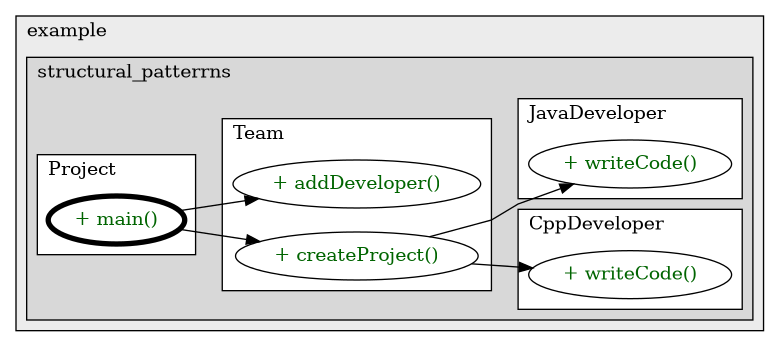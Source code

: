 @startuml

/' diagram meta data start
config=CallConfiguration;
{
  "rootMethod": "org.example.structural_patterrns.composite.Project#main(String[])",
  "projectClassification": {
    "searchMode": "OpenProject", // OpenProject, AllProjects
    "includedProjects": "",
    "pathEndKeywords": "*.impl",
    "isClientPath": "",
    "isClientName": "",
    "isTestPath": "",
    "isTestName": "",
    "isMappingPath": "",
    "isMappingName": "",
    "isDataAccessPath": "",
    "isDataAccessName": "",
    "isDataStructurePath": "",
    "isDataStructureName": "",
    "isInterfaceStructuresPath": "",
    "isInterfaceStructuresName": "",
    "isEntryPointPath": "",
    "isEntryPointName": "",
    "treatFinalFieldsAsMandatory": false
  },
  "graphRestriction": {
    "classPackageExcludeFilter": "",
    "classPackageIncludeFilter": "",
    "classNameExcludeFilter": "",
    "classNameIncludeFilter": "",
    "methodNameExcludeFilter": "",
    "methodNameIncludeFilter": "",
    "removeByInheritance": "", // inheritance/annotation based filtering is done in a second step
    "removeByAnnotation": "",
    "removeByClassPackage": "", // cleanup the graph after inheritance/annotation based filtering is done
    "removeByClassName": "",
    "cutMappings": false,
    "cutEnum": true,
    "cutTests": true,
    "cutClient": true,
    "cutDataAccess": true,
    "cutInterfaceStructures": true,
    "cutDataStructures": true,
    "cutGetterAndSetter": true,
    "cutConstructors": true
  },
  "graphTraversal": {
    "forwardDepth": 3,
    "backwardDepth": 3,
    "classPackageExcludeFilter": "",
    "classPackageIncludeFilter": "",
    "classNameExcludeFilter": "",
    "classNameIncludeFilter": "",
    "methodNameExcludeFilter": "",
    "methodNameIncludeFilter": "",
    "hideMappings": false,
    "hideDataStructures": false,
    "hidePrivateMethods": true,
    "hideInterfaceCalls": true, // indirection: implementation -> interface (is hidden) -> implementation
    "onlyShowApplicationEntryPoints": false, // root node is included
    "useMethodCallsForStructureDiagram": "ForwardOnly" // ForwardOnly, BothDirections, No
  },
  "details": {
    "aggregation": "GroupByClass", // ByClass, GroupByClass, None
    "showMethodParametersTypes": false,
    "showMethodParametersNames": false,
    "showMethodReturnType": false,
    "showPackageLevels": 2,
    "showCallOrder": false,
    "edgeMode": "MethodsOnly", // TypesOnly, MethodsOnly, TypesAndMethods, MethodsAndDirectTypeUsage
    "showDetailedClassStructure": false
  },
  "rootClass": "org.example.structural_patterrns.composite.Project",
  "extensionCallbackMethod": "" // qualified.class.name#methodName - signature: public static String method(String)
}
diagram meta data end '/



digraph g {
    rankdir="LR"
    splines=polyline
    

'nodes 
subgraph cluster_1322970774 { 
   	label=example
	labeljust=l
	fillcolor="#ececec"
	style=filled
   
   subgraph cluster_698294651 { 
   	label=structural_patterrns
	labeljust=l
	fillcolor="#d8d8d8"
	style=filled
   
   subgraph cluster_1802616243 { 
   	label=Team
	labeljust=l
	fillcolor=white
	style=filled
   
   Team2063790050XXXaddDeveloper1923286954[
	label="+ addDeveloper()"
	style=filled
	fillcolor=white
	tooltip="Team

null"
	fontcolor=darkgreen
];

Team2063790050XXXcreateProject0[
	label="+ createProject()"
	style=filled
	fillcolor=white
	tooltip="Team

null"
	fontcolor=darkgreen
];
} 

subgraph cluster_392774313 { 
   	label=CppDeveloper
	labeljust=l
	fillcolor=white
	style=filled
   
   CppDeveloper2063790050XXXwriteCode0[
	label="+ writeCode()"
	style=filled
	fillcolor=white
	tooltip="CppDeveloper

null"
	fontcolor=darkgreen
];
} 

subgraph cluster_628977192 { 
   	label=JavaDeveloper
	labeljust=l
	fillcolor=white
	style=filled
   
   JavaDeveloper2063790050XXXwriteCode0[
	label="+ writeCode()"
	style=filled
	fillcolor=white
	tooltip="JavaDeveloper

null"
	fontcolor=darkgreen
];
} 

subgraph cluster_634321623 { 
   	label=Project
	labeljust=l
	fillcolor=white
	style=filled
   
   Project2063790050XXXmain1859653459[
	label="+ main()"
	style=filled
	fillcolor=white
	tooltip="Project

null"
	penwidth=4
	fontcolor=darkgreen
];
} 
} 
} 

'edges    
Project2063790050XXXmain1859653459 -> Team2063790050XXXaddDeveloper1923286954;
Project2063790050XXXmain1859653459 -> Team2063790050XXXcreateProject0;
Team2063790050XXXcreateProject0 -> CppDeveloper2063790050XXXwriteCode0;
Team2063790050XXXcreateProject0 -> JavaDeveloper2063790050XXXwriteCode0;
    
}
@enduml